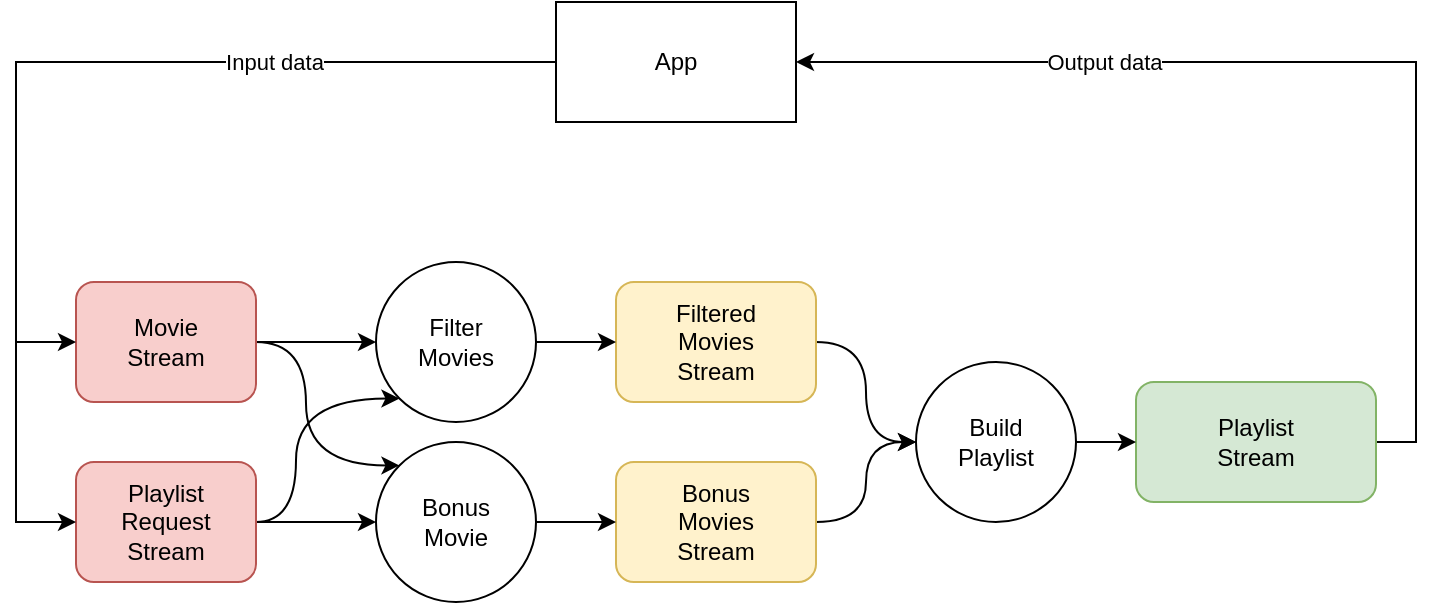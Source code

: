 <mxfile version="18.0.3" type="device"><diagram id="JLejQ_-pHV9k79WDn4vu" name="Page-1"><mxGraphModel dx="1865" dy="1692" grid="1" gridSize="10" guides="1" tooltips="1" connect="1" arrows="1" fold="1" page="1" pageScale="1" pageWidth="827" pageHeight="1169" math="0" shadow="0"><root><mxCell id="0"/><mxCell id="1" parent="0"/><mxCell id="Sl7s-AR7URShg2lnCUr_-18" style="edgeStyle=orthogonalEdgeStyle;rounded=0;orthogonalLoop=1;jettySize=auto;html=1;" parent="1" source="Sl7s-AR7URShg2lnCUr_-1" target="Sl7s-AR7URShg2lnCUr_-11" edge="1"><mxGeometry relative="1" as="geometry"/></mxCell><mxCell id="OsEyNx0En1_VevP1PT15-8" style="edgeStyle=orthogonalEdgeStyle;curved=1;rounded=0;orthogonalLoop=1;jettySize=auto;html=1;entryX=0;entryY=0;entryDx=0;entryDy=0;" edge="1" parent="1" source="Sl7s-AR7URShg2lnCUr_-1" target="OsEyNx0En1_VevP1PT15-2"><mxGeometry relative="1" as="geometry"><Array as="points"><mxPoint x="125" y="150"/><mxPoint x="125" y="212"/></Array></mxGeometry></mxCell><mxCell id="Sl7s-AR7URShg2lnCUr_-1" value="&lt;div&gt;Movie&lt;/div&gt;&lt;div&gt;Stream&lt;br&gt;&lt;/div&gt;" style="rounded=1;whiteSpace=wrap;html=1;fillColor=#f8cecc;strokeColor=#b85450;" parent="1" vertex="1"><mxGeometry x="10" y="120" width="90" height="60" as="geometry"/></mxCell><mxCell id="OsEyNx0En1_VevP1PT15-10" style="edgeStyle=orthogonalEdgeStyle;curved=1;rounded=0;orthogonalLoop=1;jettySize=auto;html=1;entryX=0;entryY=0.5;entryDx=0;entryDy=0;" edge="1" parent="1" source="Sl7s-AR7URShg2lnCUr_-3" target="Sl7s-AR7URShg2lnCUr_-12"><mxGeometry relative="1" as="geometry"/></mxCell><mxCell id="Sl7s-AR7URShg2lnCUr_-3" value="&lt;div&gt;Filtered&lt;/div&gt;&lt;div&gt;Movies&lt;br&gt;&lt;/div&gt;&lt;div&gt;Stream&lt;/div&gt;" style="rounded=1;whiteSpace=wrap;html=1;fillColor=#fff2cc;strokeColor=#d6b656;" parent="1" vertex="1"><mxGeometry x="280" y="120" width="100" height="60" as="geometry"/></mxCell><mxCell id="Sl7s-AR7URShg2lnCUr_-22" style="edgeStyle=orthogonalEdgeStyle;rounded=0;orthogonalLoop=1;jettySize=auto;html=1;curved=1;" parent="1" source="Sl7s-AR7URShg2lnCUr_-4" target="Sl7s-AR7URShg2lnCUr_-12" edge="1"><mxGeometry relative="1" as="geometry"/></mxCell><mxCell id="Sl7s-AR7URShg2lnCUr_-4" value="&lt;div&gt;Bonus&lt;/div&gt;&lt;div&gt;Movies&lt;/div&gt;&lt;div&gt;Stream&lt;/div&gt;" style="rounded=1;whiteSpace=wrap;html=1;fillColor=#fff2cc;strokeColor=#d6b656;" parent="1" vertex="1"><mxGeometry x="280" y="210" width="100" height="60" as="geometry"/></mxCell><mxCell id="viMQPRKAlJ6a50ixt75B-6" style="edgeStyle=orthogonalEdgeStyle;rounded=0;orthogonalLoop=1;jettySize=auto;html=1;entryX=1;entryY=0.5;entryDx=0;entryDy=0;" parent="1" source="Sl7s-AR7URShg2lnCUr_-8" target="viMQPRKAlJ6a50ixt75B-4" edge="1"><mxGeometry relative="1" as="geometry"><Array as="points"><mxPoint x="680" y="200"/><mxPoint x="680" y="10"/></Array></mxGeometry></mxCell><mxCell id="viMQPRKAlJ6a50ixt75B-7" value="Output data" style="edgeLabel;html=1;align=center;verticalAlign=middle;resizable=0;points=[];" parent="viMQPRKAlJ6a50ixt75B-6" vertex="1" connectable="0"><mxGeometry x="0.216" y="3" relative="1" as="geometry"><mxPoint x="-50" y="-3" as="offset"/></mxGeometry></mxCell><mxCell id="Sl7s-AR7URShg2lnCUr_-8" value="&lt;div&gt;Playlist&lt;/div&gt;&lt;div&gt;Stream&lt;/div&gt;" style="rounded=1;whiteSpace=wrap;html=1;fillColor=#d5e8d4;strokeColor=#82b366;" parent="1" vertex="1"><mxGeometry x="540" y="170" width="120" height="60" as="geometry"/></mxCell><mxCell id="Sl7s-AR7URShg2lnCUr_-19" style="edgeStyle=orthogonalEdgeStyle;rounded=0;orthogonalLoop=1;jettySize=auto;html=1;curved=1;" parent="1" source="Sl7s-AR7URShg2lnCUr_-11" target="Sl7s-AR7URShg2lnCUr_-3" edge="1"><mxGeometry relative="1" as="geometry"/></mxCell><mxCell id="Sl7s-AR7URShg2lnCUr_-11" value="&lt;div&gt;Filter&lt;/div&gt;&lt;div&gt;Movies&lt;/div&gt;" style="ellipse;whiteSpace=wrap;html=1;aspect=fixed;" parent="1" vertex="1"><mxGeometry x="160" y="110" width="80" height="80" as="geometry"/></mxCell><mxCell id="OsEyNx0En1_VevP1PT15-11" style="edgeStyle=orthogonalEdgeStyle;curved=1;rounded=0;orthogonalLoop=1;jettySize=auto;html=1;" edge="1" parent="1" source="Sl7s-AR7URShg2lnCUr_-12" target="Sl7s-AR7URShg2lnCUr_-8"><mxGeometry relative="1" as="geometry"/></mxCell><mxCell id="Sl7s-AR7URShg2lnCUr_-12" value="&lt;div&gt;Build&lt;/div&gt;&lt;div&gt;Playlist&lt;br&gt;&lt;/div&gt;" style="ellipse;whiteSpace=wrap;html=1;aspect=fixed;" parent="1" vertex="1"><mxGeometry x="430" y="160" width="80" height="80" as="geometry"/></mxCell><mxCell id="viMQPRKAlJ6a50ixt75B-5" style="edgeStyle=orthogonalEdgeStyle;rounded=0;orthogonalLoop=1;jettySize=auto;html=1;entryX=0;entryY=0.5;entryDx=0;entryDy=0;exitX=0;exitY=0.5;exitDx=0;exitDy=0;" parent="1" source="viMQPRKAlJ6a50ixt75B-4" target="Sl7s-AR7URShg2lnCUr_-1" edge="1"><mxGeometry relative="1" as="geometry"><Array as="points"><mxPoint x="-20" y="10"/><mxPoint x="-20" y="150"/></Array></mxGeometry></mxCell><mxCell id="viMQPRKAlJ6a50ixt75B-4" value="&lt;div&gt;App&lt;/div&gt;" style="rounded=0;whiteSpace=wrap;html=1;" parent="1" vertex="1"><mxGeometry x="250" y="-20" width="120" height="60" as="geometry"/></mxCell><mxCell id="OsEyNx0En1_VevP1PT15-5" style="edgeStyle=orthogonalEdgeStyle;rounded=0;orthogonalLoop=1;jettySize=auto;html=1;" edge="1" parent="1" source="OsEyNx0En1_VevP1PT15-1" target="OsEyNx0En1_VevP1PT15-2"><mxGeometry relative="1" as="geometry"/></mxCell><mxCell id="OsEyNx0En1_VevP1PT15-6" style="edgeStyle=orthogonalEdgeStyle;rounded=0;orthogonalLoop=1;jettySize=auto;html=1;curved=1;entryX=0;entryY=1;entryDx=0;entryDy=0;" edge="1" parent="1" source="OsEyNx0En1_VevP1PT15-1" target="Sl7s-AR7URShg2lnCUr_-11"><mxGeometry relative="1" as="geometry"><Array as="points"><mxPoint x="120" y="240"/><mxPoint x="120" y="178"/></Array></mxGeometry></mxCell><mxCell id="OsEyNx0En1_VevP1PT15-1" value="&lt;div&gt;Playlist&lt;/div&gt;&lt;div&gt;Request&lt;br&gt;&lt;/div&gt;&lt;div&gt;Stream&lt;br&gt;&lt;/div&gt;" style="rounded=1;whiteSpace=wrap;html=1;fillColor=#f8cecc;strokeColor=#b85450;" vertex="1" parent="1"><mxGeometry x="10" y="210" width="90" height="60" as="geometry"/></mxCell><mxCell id="OsEyNx0En1_VevP1PT15-9" style="edgeStyle=orthogonalEdgeStyle;curved=1;rounded=0;orthogonalLoop=1;jettySize=auto;html=1;" edge="1" parent="1" source="OsEyNx0En1_VevP1PT15-2" target="Sl7s-AR7URShg2lnCUr_-4"><mxGeometry relative="1" as="geometry"/></mxCell><mxCell id="OsEyNx0En1_VevP1PT15-2" value="&lt;div&gt;Bonus&lt;/div&gt;&lt;div&gt;Movie&lt;/div&gt;" style="ellipse;whiteSpace=wrap;html=1;aspect=fixed;" vertex="1" parent="1"><mxGeometry x="160" y="200" width="80" height="80" as="geometry"/></mxCell><mxCell id="OsEyNx0En1_VevP1PT15-3" style="edgeStyle=orthogonalEdgeStyle;rounded=0;orthogonalLoop=1;jettySize=auto;html=1;entryX=0;entryY=0.5;entryDx=0;entryDy=0;exitX=0;exitY=0.5;exitDx=0;exitDy=0;" edge="1" parent="1" source="viMQPRKAlJ6a50ixt75B-4" target="OsEyNx0En1_VevP1PT15-1"><mxGeometry relative="1" as="geometry"><mxPoint x="230" y="-30" as="sourcePoint"/><mxPoint x="10" y="150" as="targetPoint"/><Array as="points"><mxPoint x="-20" y="10"/><mxPoint x="-20" y="240"/></Array></mxGeometry></mxCell><mxCell id="OsEyNx0En1_VevP1PT15-4" value="Input data" style="edgeLabel;html=1;align=center;verticalAlign=middle;resizable=0;points=[];" vertex="1" connectable="0" parent="OsEyNx0En1_VevP1PT15-3"><mxGeometry x="-0.168" y="-2" relative="1" as="geometry"><mxPoint x="79" y="2" as="offset"/></mxGeometry></mxCell></root></mxGraphModel></diagram></mxfile>